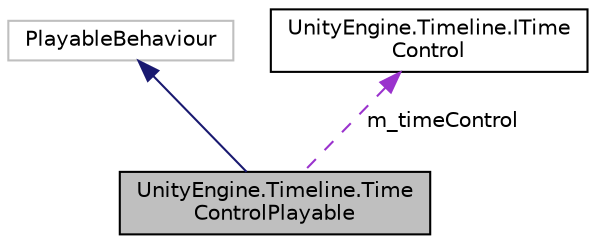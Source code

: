 digraph "UnityEngine.Timeline.TimeControlPlayable"
{
 // LATEX_PDF_SIZE
  edge [fontname="Helvetica",fontsize="10",labelfontname="Helvetica",labelfontsize="10"];
  node [fontname="Helvetica",fontsize="10",shape=record];
  Node1 [label="UnityEngine.Timeline.Time\lControlPlayable",height=0.2,width=0.4,color="black", fillcolor="grey75", style="filled", fontcolor="black",tooltip="A PlayableBehaviour that manages a component that implements the ITimeControl interface"];
  Node2 -> Node1 [dir="back",color="midnightblue",fontsize="10",style="solid",fontname="Helvetica"];
  Node2 [label="PlayableBehaviour",height=0.2,width=0.4,color="grey75", fillcolor="white", style="filled",tooltip=" "];
  Node3 -> Node1 [dir="back",color="darkorchid3",fontsize="10",style="dashed",label=" m_timeControl" ,fontname="Helvetica"];
  Node3 [label="UnityEngine.Timeline.ITime\lControl",height=0.2,width=0.4,color="black", fillcolor="white", style="filled",URL="$interface_unity_engine_1_1_timeline_1_1_i_time_control.html",tooltip="Interface that can be implemented by MonoBehaviours indicating that they receive time-related control..."];
}
